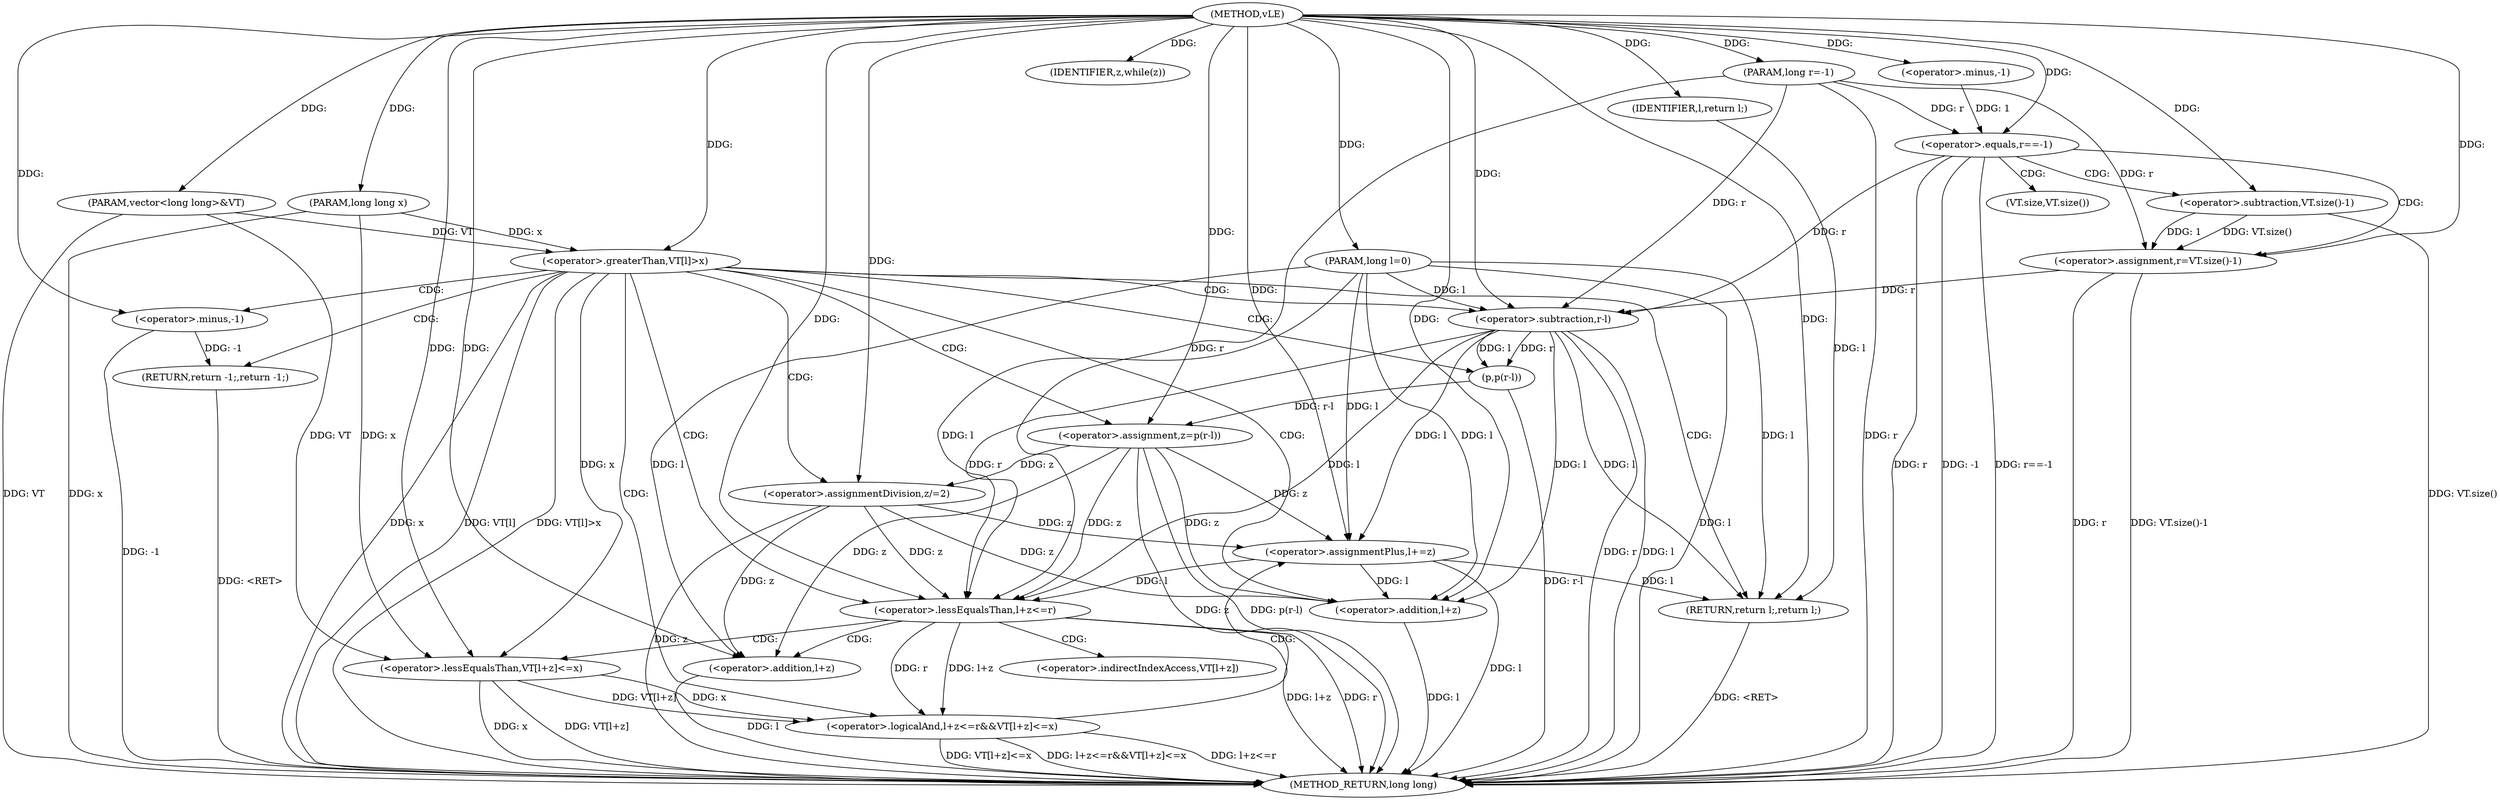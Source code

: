 digraph "vLE" {  
"1000432" [label = "(METHOD,vLE)" ]
"1000492" [label = "(METHOD_RETURN,long long)" ]
"1000433" [label = "(PARAM,long long x)" ]
"1000434" [label = "(PARAM,vector<long long>&VT)" ]
"1000435" [label = "(PARAM,long l=0)" ]
"1000436" [label = "(PARAM,long r=-1)" ]
"1000460" [label = "(<operator>.assignment,z=p(r-l))" ]
"1000490" [label = "(RETURN,return l;,return l;)" ]
"1000439" [label = "(<operator>.equals,r==-1)" ]
"1000450" [label = "(<operator>.greaterThan,VT[l]>x)" ]
"1000467" [label = "(IDENTIFIER,z,while(z))" ]
"1000491" [label = "(IDENTIFIER,l,return l;)" ]
"1000444" [label = "(<operator>.assignment,r=VT.size()-1)" ]
"1000456" [label = "(RETURN,return -1;,return -1;)" ]
"1000462" [label = "(p,p(r-l))" ]
"1000487" [label = "(<operator>.assignmentDivision,z/=2)" ]
"1000441" [label = "(<operator>.minus,-1)" ]
"1000457" [label = "(<operator>.minus,-1)" ]
"1000463" [label = "(<operator>.subtraction,r-l)" ]
"1000470" [label = "(<operator>.logicalAnd,l+z<=r&&VT[l+z]<=x)" ]
"1000446" [label = "(<operator>.subtraction,VT.size()-1)" ]
"1000484" [label = "(<operator>.assignmentPlus,l+=z)" ]
"1000471" [label = "(<operator>.lessEqualsThan,l+z<=r)" ]
"1000476" [label = "(<operator>.lessEqualsThan,VT[l+z]<=x)" ]
"1000472" [label = "(<operator>.addition,l+z)" ]
"1000479" [label = "(<operator>.addition,l+z)" ]
"1000447" [label = "(VT.size,VT.size())" ]
"1000477" [label = "(<operator>.indirectIndexAccess,VT[l+z])" ]
  "1000433" -> "1000492"  [ label = "DDG: x"] 
  "1000434" -> "1000492"  [ label = "DDG: VT"] 
  "1000435" -> "1000492"  [ label = "DDG: l"] 
  "1000436" -> "1000492"  [ label = "DDG: r"] 
  "1000439" -> "1000492"  [ label = "DDG: r"] 
  "1000439" -> "1000492"  [ label = "DDG: -1"] 
  "1000439" -> "1000492"  [ label = "DDG: r==-1"] 
  "1000444" -> "1000492"  [ label = "DDG: r"] 
  "1000446" -> "1000492"  [ label = "DDG: VT.size()"] 
  "1000444" -> "1000492"  [ label = "DDG: VT.size()-1"] 
  "1000450" -> "1000492"  [ label = "DDG: VT[l]"] 
  "1000450" -> "1000492"  [ label = "DDG: x"] 
  "1000450" -> "1000492"  [ label = "DDG: VT[l]>x"] 
  "1000460" -> "1000492"  [ label = "DDG: z"] 
  "1000463" -> "1000492"  [ label = "DDG: r"] 
  "1000463" -> "1000492"  [ label = "DDG: l"] 
  "1000462" -> "1000492"  [ label = "DDG: r-l"] 
  "1000460" -> "1000492"  [ label = "DDG: p(r-l)"] 
  "1000472" -> "1000492"  [ label = "DDG: l"] 
  "1000471" -> "1000492"  [ label = "DDG: l+z"] 
  "1000471" -> "1000492"  [ label = "DDG: r"] 
  "1000470" -> "1000492"  [ label = "DDG: l+z<=r"] 
  "1000479" -> "1000492"  [ label = "DDG: l"] 
  "1000476" -> "1000492"  [ label = "DDG: VT[l+z]"] 
  "1000476" -> "1000492"  [ label = "DDG: x"] 
  "1000470" -> "1000492"  [ label = "DDG: VT[l+z]<=x"] 
  "1000470" -> "1000492"  [ label = "DDG: l+z<=r&&VT[l+z]<=x"] 
  "1000484" -> "1000492"  [ label = "DDG: l"] 
  "1000487" -> "1000492"  [ label = "DDG: z"] 
  "1000457" -> "1000492"  [ label = "DDG: -1"] 
  "1000456" -> "1000492"  [ label = "DDG: <RET>"] 
  "1000490" -> "1000492"  [ label = "DDG: <RET>"] 
  "1000432" -> "1000433"  [ label = "DDG: "] 
  "1000432" -> "1000434"  [ label = "DDG: "] 
  "1000432" -> "1000435"  [ label = "DDG: "] 
  "1000432" -> "1000436"  [ label = "DDG: "] 
  "1000462" -> "1000460"  [ label = "DDG: r-l"] 
  "1000491" -> "1000490"  [ label = "DDG: l"] 
  "1000463" -> "1000490"  [ label = "DDG: l"] 
  "1000484" -> "1000490"  [ label = "DDG: l"] 
  "1000435" -> "1000490"  [ label = "DDG: l"] 
  "1000432" -> "1000490"  [ label = "DDG: "] 
  "1000432" -> "1000460"  [ label = "DDG: "] 
  "1000432" -> "1000467"  [ label = "DDG: "] 
  "1000432" -> "1000491"  [ label = "DDG: "] 
  "1000436" -> "1000439"  [ label = "DDG: r"] 
  "1000432" -> "1000439"  [ label = "DDG: "] 
  "1000441" -> "1000439"  [ label = "DDG: 1"] 
  "1000446" -> "1000444"  [ label = "DDG: VT.size()"] 
  "1000446" -> "1000444"  [ label = "DDG: 1"] 
  "1000434" -> "1000450"  [ label = "DDG: VT"] 
  "1000433" -> "1000450"  [ label = "DDG: x"] 
  "1000432" -> "1000450"  [ label = "DDG: "] 
  "1000457" -> "1000456"  [ label = "DDG: -1"] 
  "1000463" -> "1000462"  [ label = "DDG: r"] 
  "1000463" -> "1000462"  [ label = "DDG: l"] 
  "1000432" -> "1000487"  [ label = "DDG: "] 
  "1000432" -> "1000441"  [ label = "DDG: "] 
  "1000436" -> "1000444"  [ label = "DDG: r"] 
  "1000432" -> "1000444"  [ label = "DDG: "] 
  "1000439" -> "1000463"  [ label = "DDG: r"] 
  "1000444" -> "1000463"  [ label = "DDG: r"] 
  "1000436" -> "1000463"  [ label = "DDG: r"] 
  "1000432" -> "1000463"  [ label = "DDG: "] 
  "1000435" -> "1000463"  [ label = "DDG: l"] 
  "1000460" -> "1000487"  [ label = "DDG: z"] 
  "1000432" -> "1000446"  [ label = "DDG: "] 
  "1000432" -> "1000457"  [ label = "DDG: "] 
  "1000471" -> "1000470"  [ label = "DDG: r"] 
  "1000471" -> "1000470"  [ label = "DDG: l+z"] 
  "1000476" -> "1000470"  [ label = "DDG: VT[l+z]"] 
  "1000476" -> "1000470"  [ label = "DDG: x"] 
  "1000432" -> "1000484"  [ label = "DDG: "] 
  "1000460" -> "1000484"  [ label = "DDG: z"] 
  "1000487" -> "1000484"  [ label = "DDG: z"] 
  "1000463" -> "1000471"  [ label = "DDG: l"] 
  "1000484" -> "1000471"  [ label = "DDG: l"] 
  "1000435" -> "1000471"  [ label = "DDG: l"] 
  "1000432" -> "1000471"  [ label = "DDG: "] 
  "1000460" -> "1000471"  [ label = "DDG: z"] 
  "1000487" -> "1000471"  [ label = "DDG: z"] 
  "1000463" -> "1000471"  [ label = "DDG: r"] 
  "1000436" -> "1000471"  [ label = "DDG: r"] 
  "1000434" -> "1000476"  [ label = "DDG: VT"] 
  "1000450" -> "1000476"  [ label = "DDG: x"] 
  "1000433" -> "1000476"  [ label = "DDG: x"] 
  "1000432" -> "1000476"  [ label = "DDG: "] 
  "1000435" -> "1000484"  [ label = "DDG: l"] 
  "1000463" -> "1000484"  [ label = "DDG: l"] 
  "1000463" -> "1000472"  [ label = "DDG: l"] 
  "1000484" -> "1000472"  [ label = "DDG: l"] 
  "1000435" -> "1000472"  [ label = "DDG: l"] 
  "1000432" -> "1000472"  [ label = "DDG: "] 
  "1000460" -> "1000472"  [ label = "DDG: z"] 
  "1000487" -> "1000472"  [ label = "DDG: z"] 
  "1000435" -> "1000479"  [ label = "DDG: l"] 
  "1000432" -> "1000479"  [ label = "DDG: "] 
  "1000460" -> "1000479"  [ label = "DDG: z"] 
  "1000487" -> "1000479"  [ label = "DDG: z"] 
  "1000439" -> "1000446"  [ label = "CDG: "] 
  "1000439" -> "1000444"  [ label = "CDG: "] 
  "1000439" -> "1000447"  [ label = "CDG: "] 
  "1000450" -> "1000463"  [ label = "CDG: "] 
  "1000450" -> "1000457"  [ label = "CDG: "] 
  "1000450" -> "1000456"  [ label = "CDG: "] 
  "1000450" -> "1000460"  [ label = "CDG: "] 
  "1000450" -> "1000490"  [ label = "CDG: "] 
  "1000450" -> "1000462"  [ label = "CDG: "] 
  "1000450" -> "1000471"  [ label = "CDG: "] 
  "1000450" -> "1000487"  [ label = "CDG: "] 
  "1000450" -> "1000470"  [ label = "CDG: "] 
  "1000450" -> "1000472"  [ label = "CDG: "] 
  "1000470" -> "1000484"  [ label = "CDG: "] 
  "1000471" -> "1000477"  [ label = "CDG: "] 
  "1000471" -> "1000476"  [ label = "CDG: "] 
  "1000471" -> "1000479"  [ label = "CDG: "] 
}
